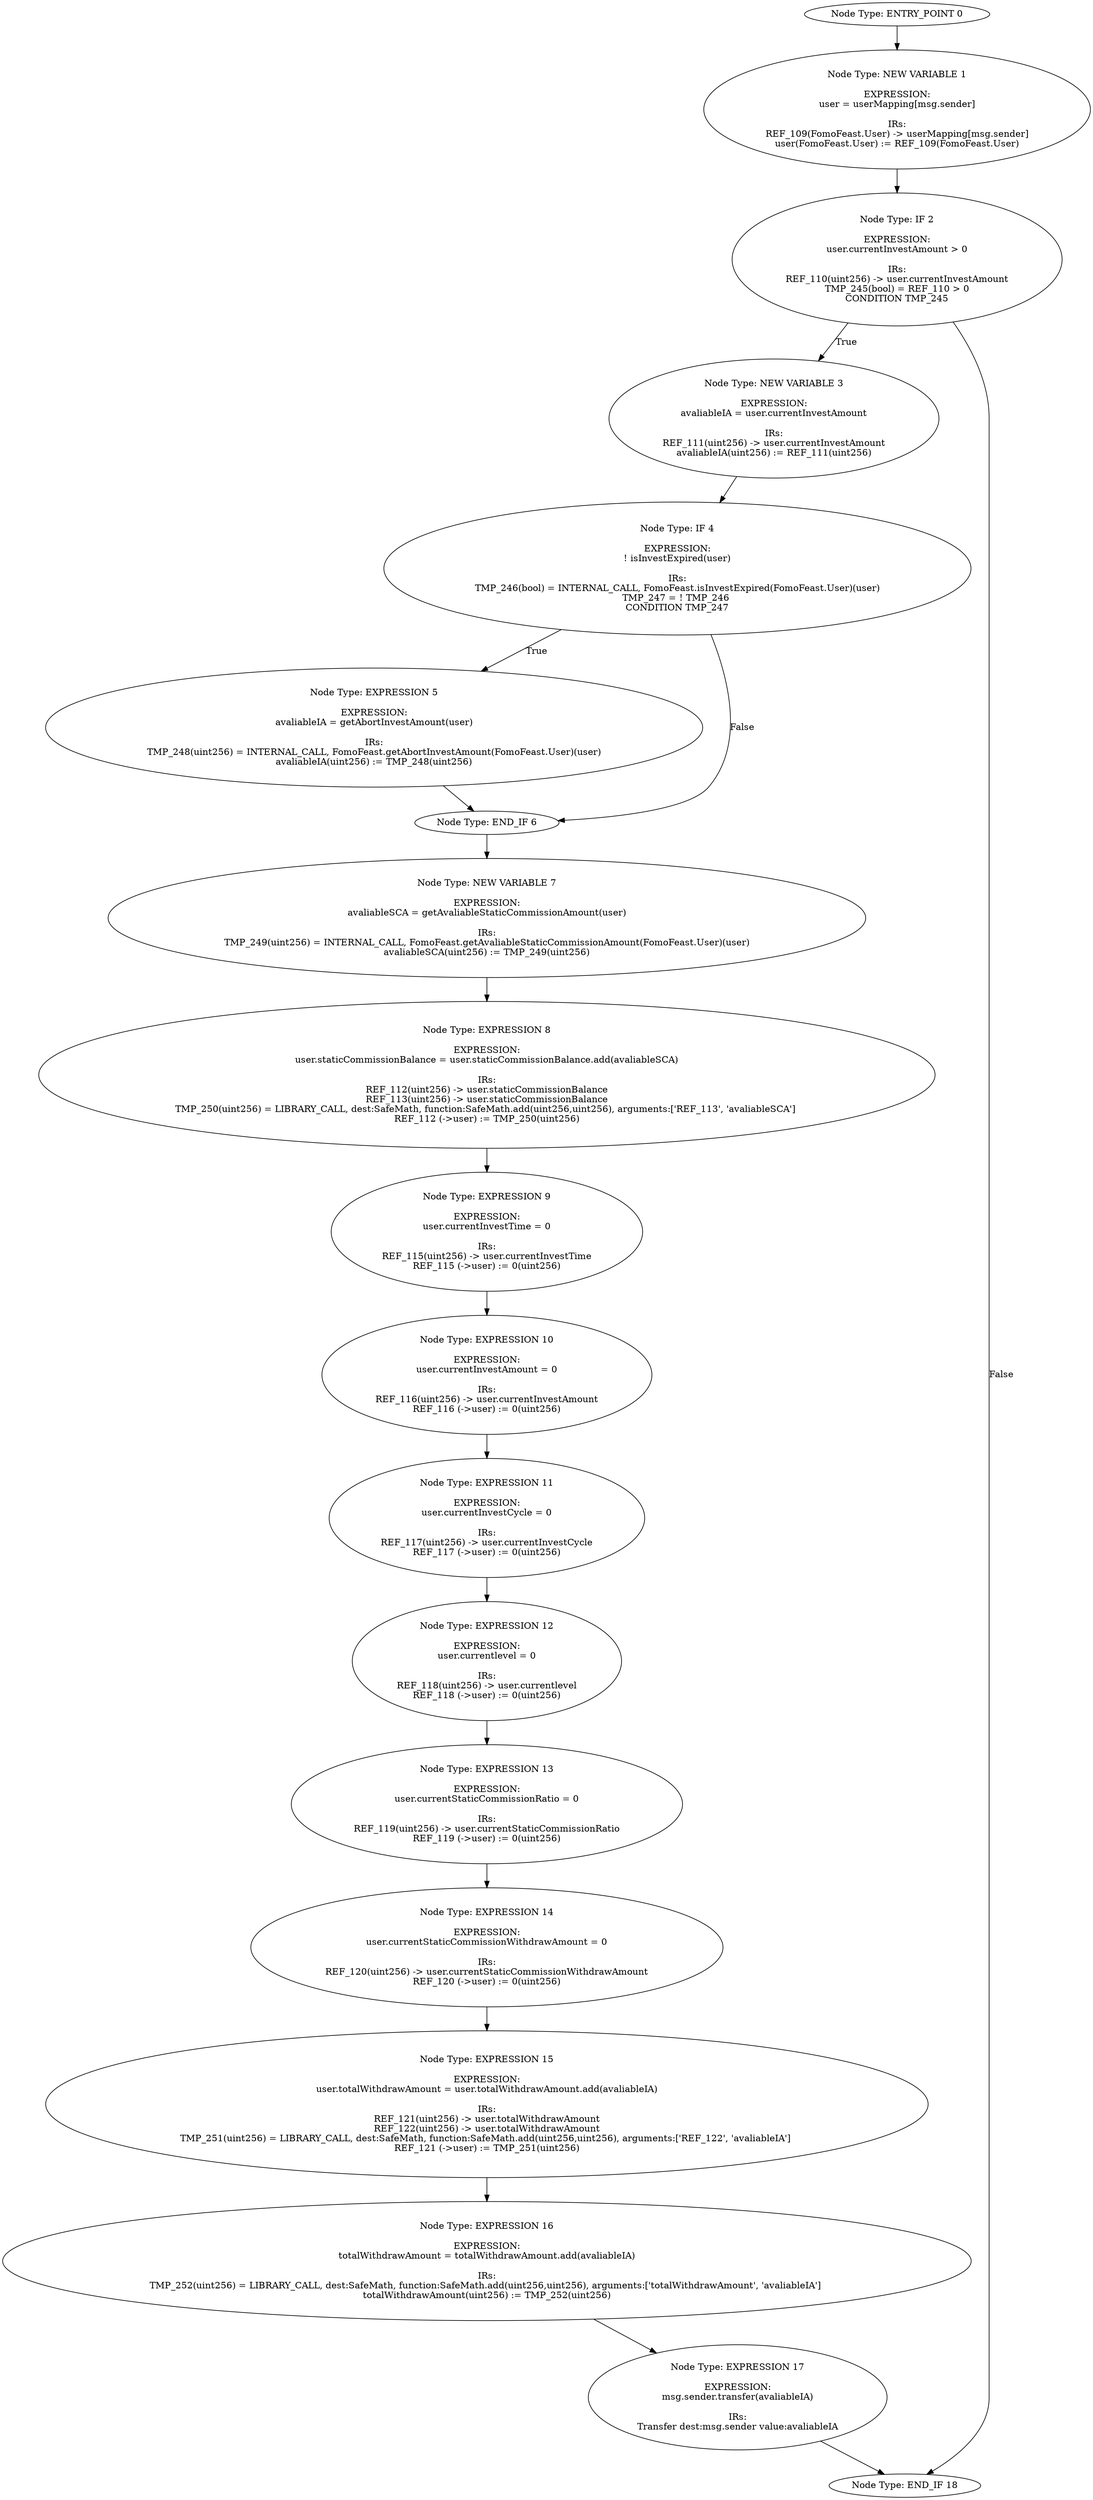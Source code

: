 digraph{
0[label="Node Type: ENTRY_POINT 0
"];
0->1;
1[label="Node Type: NEW VARIABLE 1

EXPRESSION:
user = userMapping[msg.sender]

IRs:
REF_109(FomoFeast.User) -> userMapping[msg.sender]
user(FomoFeast.User) := REF_109(FomoFeast.User)"];
1->2;
2[label="Node Type: IF 2

EXPRESSION:
user.currentInvestAmount > 0

IRs:
REF_110(uint256) -> user.currentInvestAmount
TMP_245(bool) = REF_110 > 0
CONDITION TMP_245"];
2->3[label="True"];
2->18[label="False"];
3[label="Node Type: NEW VARIABLE 3

EXPRESSION:
avaliableIA = user.currentInvestAmount

IRs:
REF_111(uint256) -> user.currentInvestAmount
avaliableIA(uint256) := REF_111(uint256)"];
3->4;
4[label="Node Type: IF 4

EXPRESSION:
! isInvestExpired(user)

IRs:
TMP_246(bool) = INTERNAL_CALL, FomoFeast.isInvestExpired(FomoFeast.User)(user)
TMP_247 = ! TMP_246 
CONDITION TMP_247"];
4->5[label="True"];
4->6[label="False"];
5[label="Node Type: EXPRESSION 5

EXPRESSION:
avaliableIA = getAbortInvestAmount(user)

IRs:
TMP_248(uint256) = INTERNAL_CALL, FomoFeast.getAbortInvestAmount(FomoFeast.User)(user)
avaliableIA(uint256) := TMP_248(uint256)"];
5->6;
6[label="Node Type: END_IF 6
"];
6->7;
7[label="Node Type: NEW VARIABLE 7

EXPRESSION:
avaliableSCA = getAvaliableStaticCommissionAmount(user)

IRs:
TMP_249(uint256) = INTERNAL_CALL, FomoFeast.getAvaliableStaticCommissionAmount(FomoFeast.User)(user)
avaliableSCA(uint256) := TMP_249(uint256)"];
7->8;
8[label="Node Type: EXPRESSION 8

EXPRESSION:
user.staticCommissionBalance = user.staticCommissionBalance.add(avaliableSCA)

IRs:
REF_112(uint256) -> user.staticCommissionBalance
REF_113(uint256) -> user.staticCommissionBalance
TMP_250(uint256) = LIBRARY_CALL, dest:SafeMath, function:SafeMath.add(uint256,uint256), arguments:['REF_113', 'avaliableSCA'] 
REF_112 (->user) := TMP_250(uint256)"];
8->9;
9[label="Node Type: EXPRESSION 9

EXPRESSION:
user.currentInvestTime = 0

IRs:
REF_115(uint256) -> user.currentInvestTime
REF_115 (->user) := 0(uint256)"];
9->10;
10[label="Node Type: EXPRESSION 10

EXPRESSION:
user.currentInvestAmount = 0

IRs:
REF_116(uint256) -> user.currentInvestAmount
REF_116 (->user) := 0(uint256)"];
10->11;
11[label="Node Type: EXPRESSION 11

EXPRESSION:
user.currentInvestCycle = 0

IRs:
REF_117(uint256) -> user.currentInvestCycle
REF_117 (->user) := 0(uint256)"];
11->12;
12[label="Node Type: EXPRESSION 12

EXPRESSION:
user.currentlevel = 0

IRs:
REF_118(uint256) -> user.currentlevel
REF_118 (->user) := 0(uint256)"];
12->13;
13[label="Node Type: EXPRESSION 13

EXPRESSION:
user.currentStaticCommissionRatio = 0

IRs:
REF_119(uint256) -> user.currentStaticCommissionRatio
REF_119 (->user) := 0(uint256)"];
13->14;
14[label="Node Type: EXPRESSION 14

EXPRESSION:
user.currentStaticCommissionWithdrawAmount = 0

IRs:
REF_120(uint256) -> user.currentStaticCommissionWithdrawAmount
REF_120 (->user) := 0(uint256)"];
14->15;
15[label="Node Type: EXPRESSION 15

EXPRESSION:
user.totalWithdrawAmount = user.totalWithdrawAmount.add(avaliableIA)

IRs:
REF_121(uint256) -> user.totalWithdrawAmount
REF_122(uint256) -> user.totalWithdrawAmount
TMP_251(uint256) = LIBRARY_CALL, dest:SafeMath, function:SafeMath.add(uint256,uint256), arguments:['REF_122', 'avaliableIA'] 
REF_121 (->user) := TMP_251(uint256)"];
15->16;
16[label="Node Type: EXPRESSION 16

EXPRESSION:
totalWithdrawAmount = totalWithdrawAmount.add(avaliableIA)

IRs:
TMP_252(uint256) = LIBRARY_CALL, dest:SafeMath, function:SafeMath.add(uint256,uint256), arguments:['totalWithdrawAmount', 'avaliableIA'] 
totalWithdrawAmount(uint256) := TMP_252(uint256)"];
16->17;
17[label="Node Type: EXPRESSION 17

EXPRESSION:
msg.sender.transfer(avaliableIA)

IRs:
Transfer dest:msg.sender value:avaliableIA"];
17->18;
18[label="Node Type: END_IF 18
"];
}
